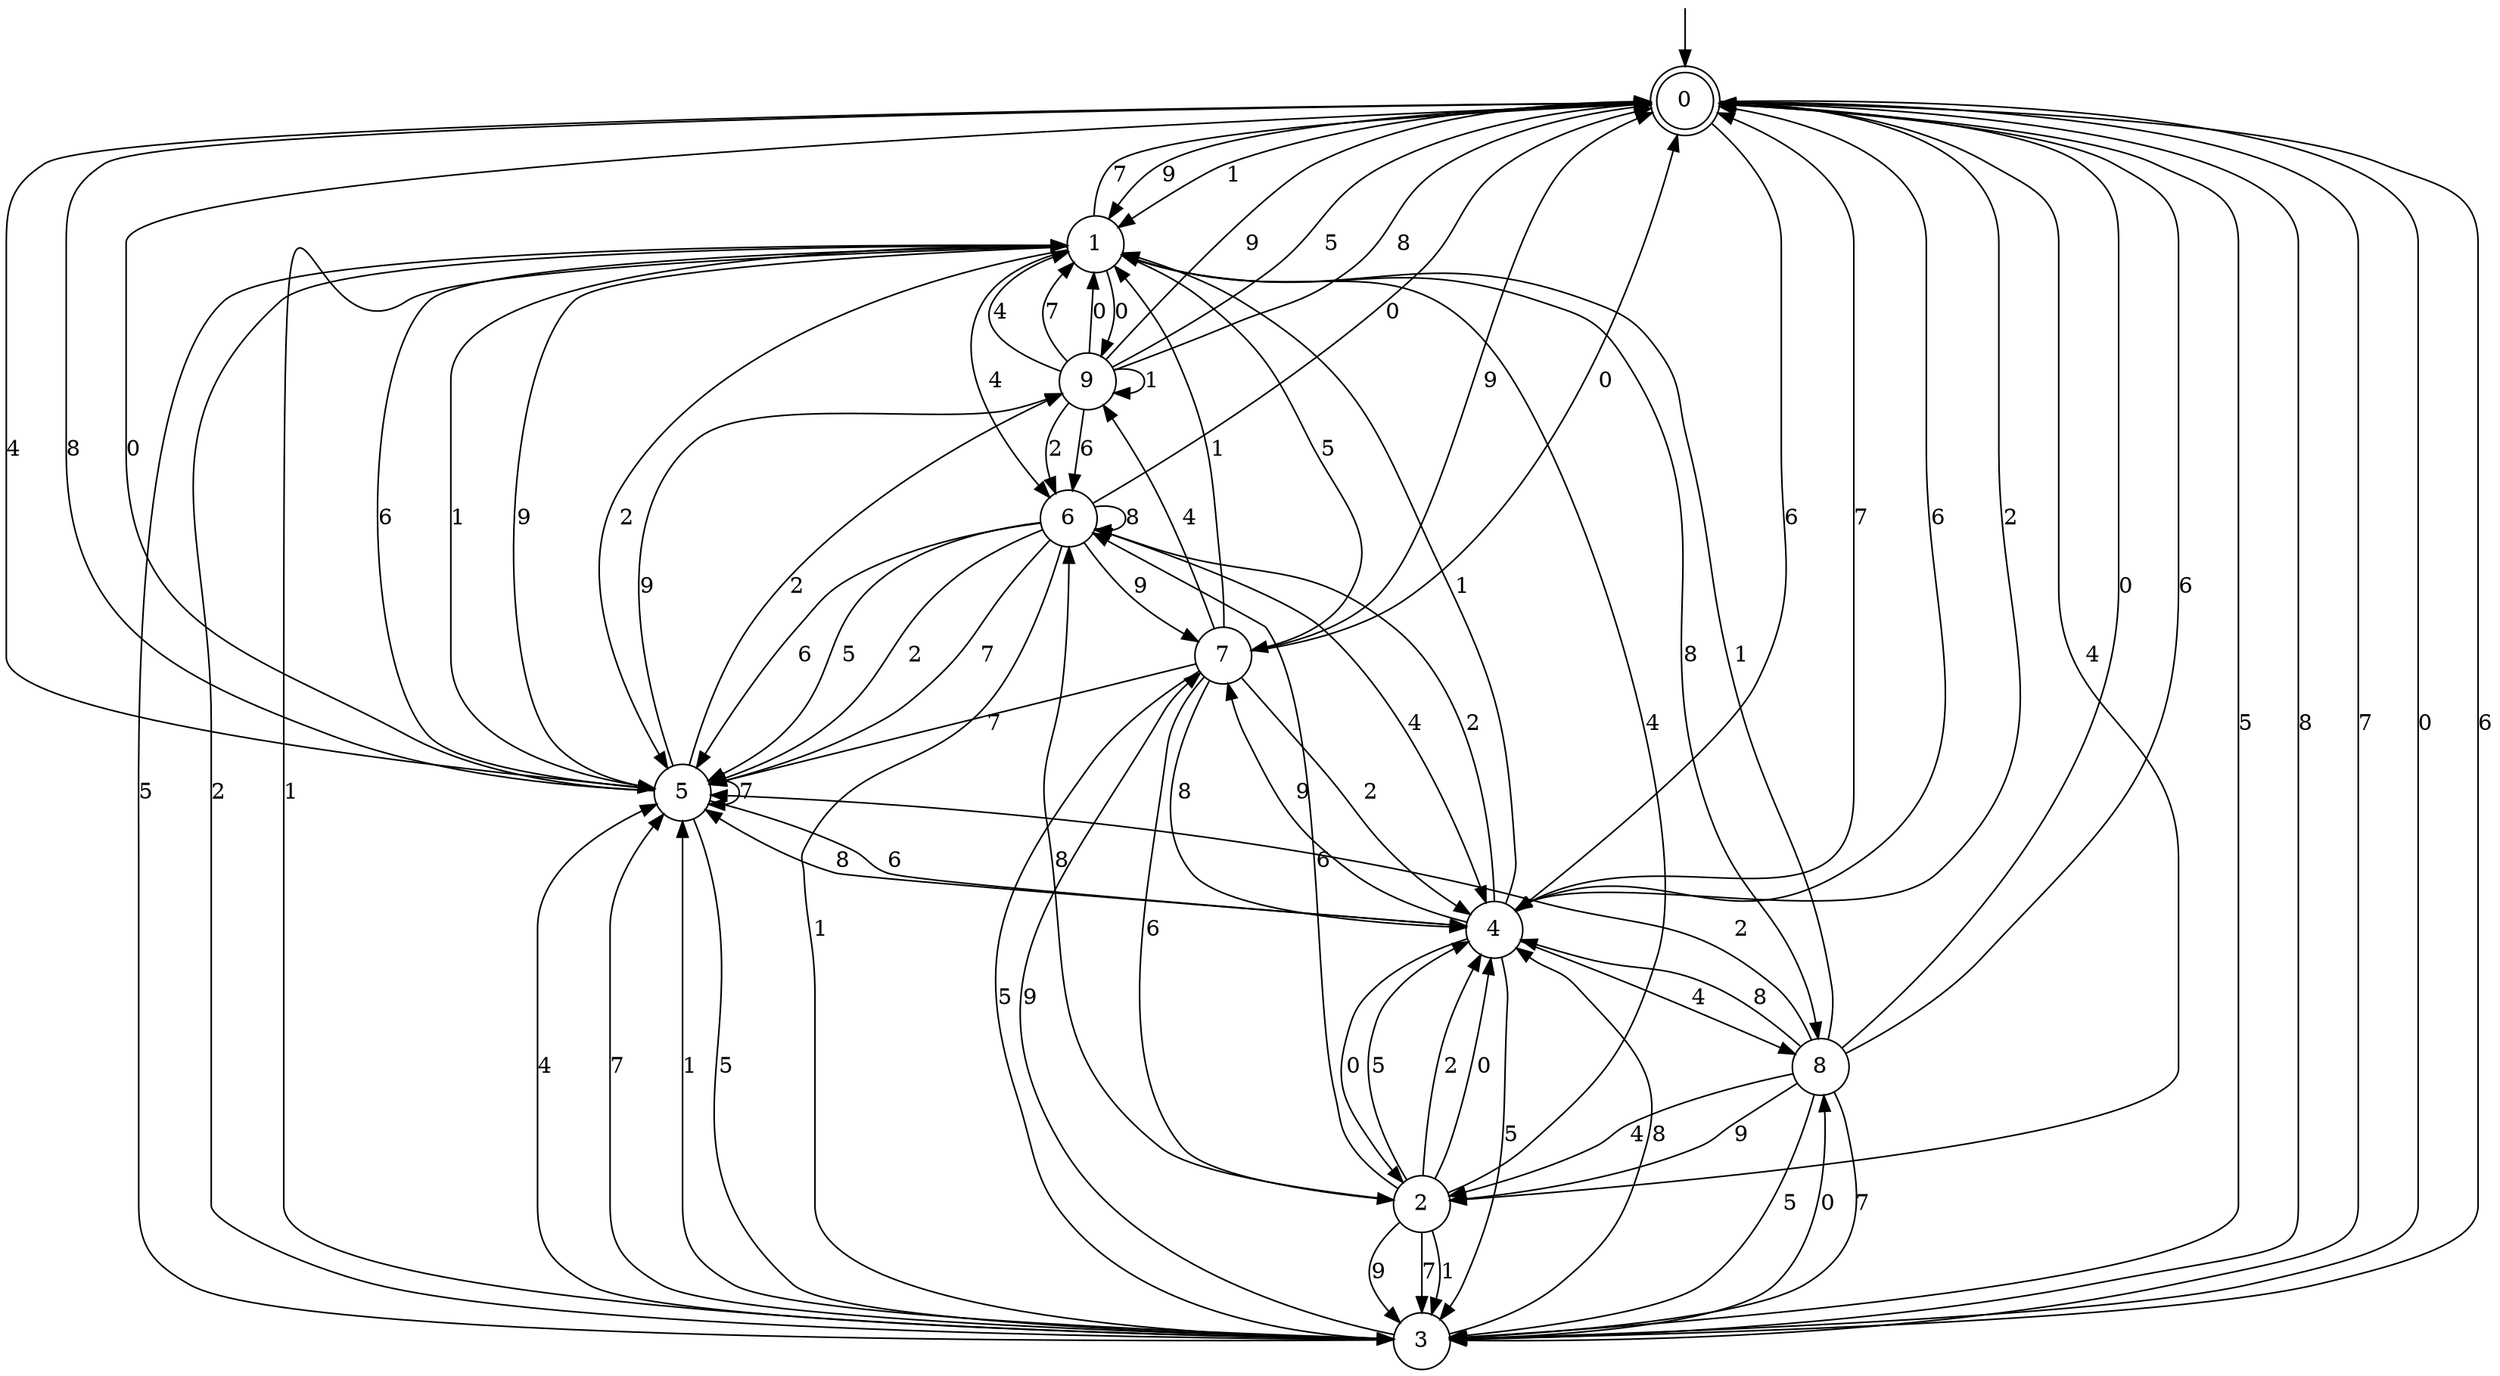 digraph g {

	s0 [shape="doublecircle" label="0"];
	s1 [shape="circle" label="1"];
	s2 [shape="circle" label="2"];
	s3 [shape="circle" label="3"];
	s4 [shape="circle" label="4"];
	s5 [shape="circle" label="5"];
	s6 [shape="circle" label="6"];
	s7 [shape="circle" label="7"];
	s8 [shape="circle" label="8"];
	s9 [shape="circle" label="9"];
	s0 -> s1 [label="9"];
	s0 -> s2 [label="4"];
	s0 -> s3 [label="5"];
	s0 -> s4 [label="2"];
	s0 -> s3 [label="8"];
	s0 -> s3 [label="7"];
	s0 -> s3 [label="0"];
	s0 -> s4 [label="6"];
	s0 -> s1 [label="1"];
	s1 -> s5 [label="9"];
	s1 -> s6 [label="4"];
	s1 -> s7 [label="5"];
	s1 -> s5 [label="2"];
	s1 -> s8 [label="8"];
	s1 -> s0 [label="7"];
	s1 -> s9 [label="0"];
	s1 -> s5 [label="6"];
	s1 -> s3 [label="1"];
	s2 -> s3 [label="9"];
	s2 -> s1 [label="4"];
	s2 -> s4 [label="5"];
	s2 -> s4 [label="2"];
	s2 -> s6 [label="8"];
	s2 -> s3 [label="7"];
	s2 -> s4 [label="0"];
	s2 -> s6 [label="6"];
	s2 -> s3 [label="1"];
	s3 -> s7 [label="9"];
	s3 -> s5 [label="4"];
	s3 -> s1 [label="5"];
	s3 -> s1 [label="2"];
	s3 -> s4 [label="8"];
	s3 -> s5 [label="7"];
	s3 -> s8 [label="0"];
	s3 -> s0 [label="6"];
	s3 -> s5 [label="1"];
	s4 -> s7 [label="9"];
	s4 -> s8 [label="4"];
	s4 -> s3 [label="5"];
	s4 -> s6 [label="2"];
	s4 -> s5 [label="8"];
	s4 -> s0 [label="7"];
	s4 -> s2 [label="0"];
	s4 -> s0 [label="6"];
	s4 -> s1 [label="1"];
	s5 -> s9 [label="9"];
	s5 -> s0 [label="4"];
	s5 -> s3 [label="5"];
	s5 -> s9 [label="2"];
	s5 -> s0 [label="8"];
	s5 -> s5 [label="7"];
	s5 -> s0 [label="0"];
	s5 -> s4 [label="6"];
	s5 -> s1 [label="1"];
	s6 -> s7 [label="9"];
	s6 -> s4 [label="4"];
	s6 -> s5 [label="5"];
	s6 -> s5 [label="2"];
	s6 -> s6 [label="8"];
	s6 -> s5 [label="7"];
	s6 -> s0 [label="0"];
	s6 -> s5 [label="6"];
	s6 -> s3 [label="1"];
	s7 -> s0 [label="9"];
	s7 -> s9 [label="4"];
	s7 -> s3 [label="5"];
	s7 -> s4 [label="2"];
	s7 -> s4 [label="8"];
	s7 -> s5 [label="7"];
	s7 -> s0 [label="0"];
	s7 -> s2 [label="6"];
	s7 -> s1 [label="1"];
	s8 -> s2 [label="9"];
	s8 -> s2 [label="4"];
	s8 -> s3 [label="5"];
	s8 -> s5 [label="2"];
	s8 -> s4 [label="8"];
	s8 -> s3 [label="7"];
	s8 -> s0 [label="0"];
	s8 -> s0 [label="6"];
	s8 -> s1 [label="1"];
	s9 -> s0 [label="9"];
	s9 -> s1 [label="4"];
	s9 -> s0 [label="5"];
	s9 -> s6 [label="2"];
	s9 -> s0 [label="8"];
	s9 -> s1 [label="7"];
	s9 -> s1 [label="0"];
	s9 -> s6 [label="6"];
	s9 -> s9 [label="1"];

__start0 [label="" shape="none" width="0" height="0"];
__start0 -> s0;

}
